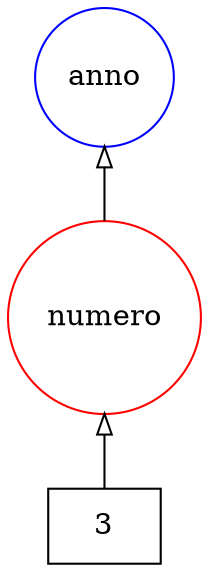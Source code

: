 digraph {
   rankdir=BT;
   edge [arrowhead=empty];

   subgraph {
      rank="source";
      edge [arrowhead=normal];
      node [shape=box];
      t140 [label="3"];
   }

   subgraph {
      rank="same";
      node [color=red,shape=circle];
      tag155 [label=numero]; 
   }

   subgraph {
      rank="same";
      node [color=blue,shape=circle];
      tag250 [label=anno]; 
   }

   subgraph {
      rank="same";
      node [color=green,shape=circle];
   }

   subgraph {
      rank="same";
      node [color=orange,shape=circle];
   }
   tag155 -> tag250;
   t140 -> tag155;
}
